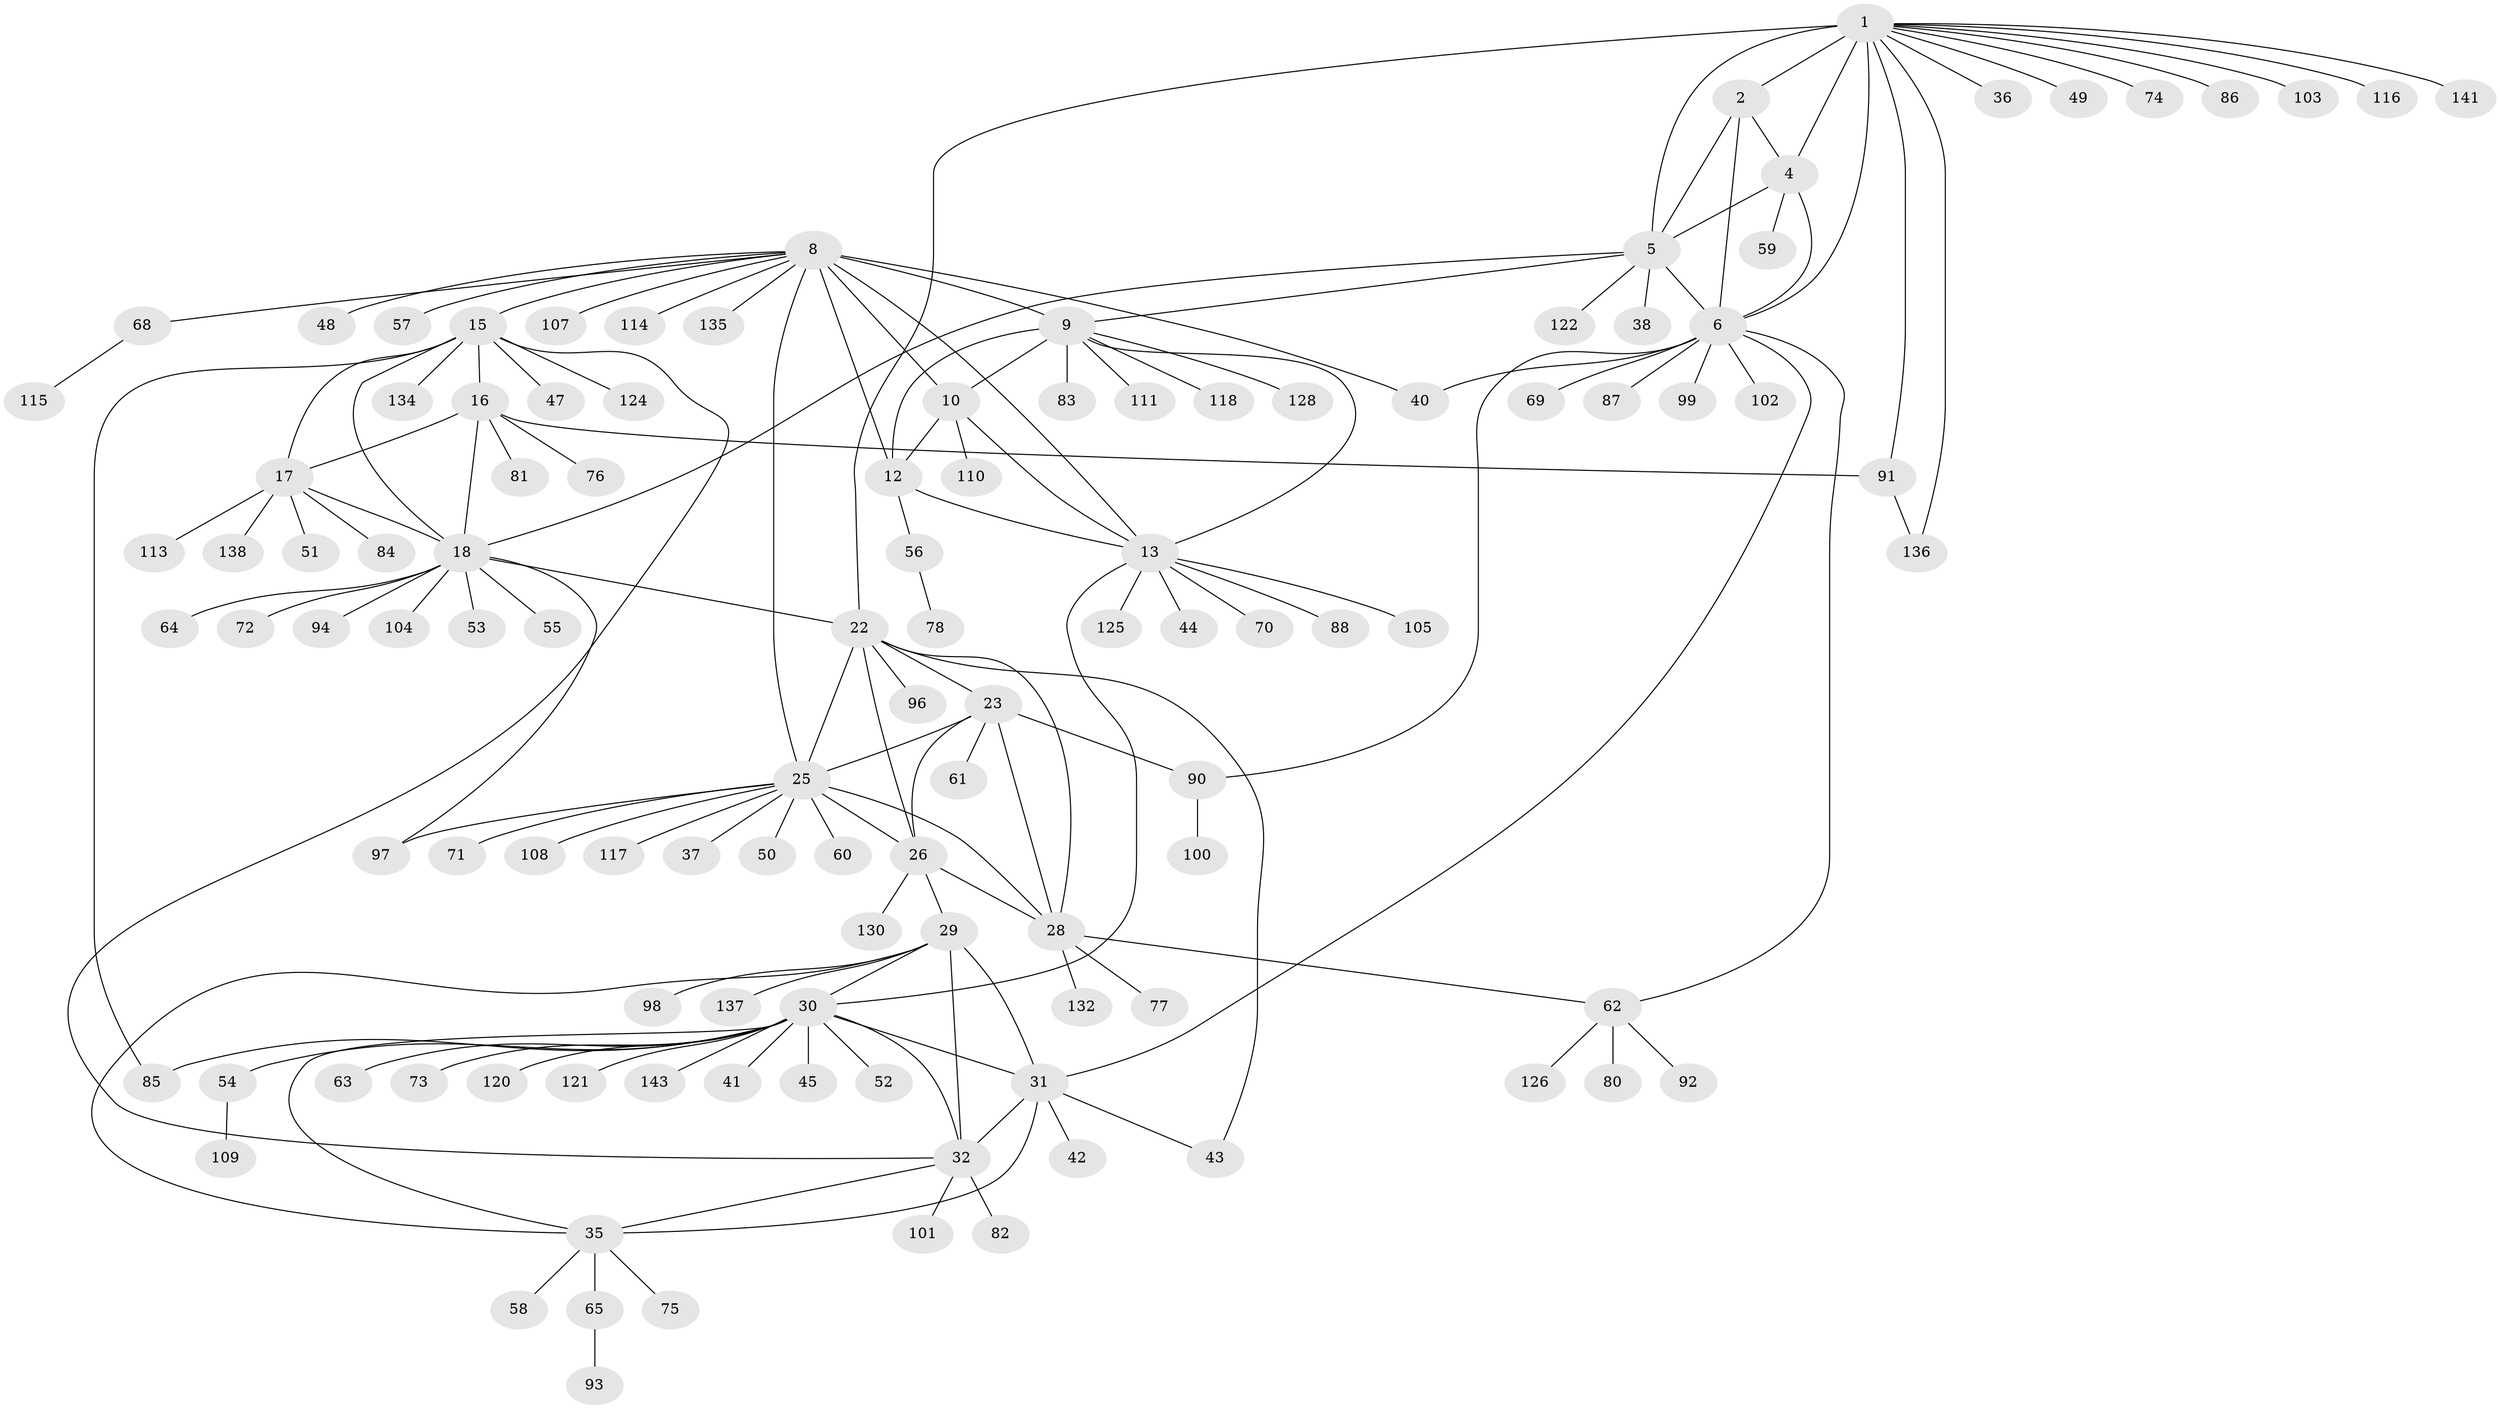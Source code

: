 // Generated by graph-tools (version 1.1) at 2025/52/02/27/25 19:52:17]
// undirected, 114 vertices, 154 edges
graph export_dot {
graph [start="1"]
  node [color=gray90,style=filled];
  1 [super="+3"];
  2 [super="+129"];
  4;
  5 [super="+7"];
  6 [super="+79"];
  8 [super="+11"];
  9 [super="+14"];
  10;
  12 [super="+46"];
  13 [super="+89"];
  15 [super="+21"];
  16 [super="+19"];
  17 [super="+66"];
  18 [super="+20"];
  22 [super="+24"];
  23;
  25 [super="+27"];
  26 [super="+39"];
  28 [super="+112"];
  29 [super="+33"];
  30 [super="+106"];
  31 [super="+34"];
  32 [super="+139"];
  35 [super="+142"];
  36 [super="+131"];
  37;
  38;
  40 [super="+95"];
  41;
  42;
  43;
  44;
  45;
  47;
  48;
  49;
  50;
  51;
  52;
  53;
  54;
  55 [super="+67"];
  56 [super="+119"];
  57;
  58;
  59;
  60;
  61;
  62 [super="+127"];
  63;
  64;
  65;
  68 [super="+140"];
  69;
  70;
  71;
  72;
  73;
  74;
  75;
  76;
  77;
  78;
  80;
  81;
  82;
  83;
  84;
  85;
  86;
  87;
  88;
  90;
  91;
  92;
  93;
  94;
  96;
  97;
  98;
  99 [super="+133"];
  100;
  101;
  102;
  103;
  104;
  105 [super="+123"];
  107;
  108;
  109;
  110;
  111;
  113;
  114;
  115;
  116;
  117;
  118;
  120;
  121;
  122;
  124;
  125;
  126;
  128;
  130;
  132;
  134;
  135;
  136;
  137;
  138;
  141;
  143;
  1 -- 2 [weight=2];
  1 -- 4 [weight=2];
  1 -- 5 [weight=4];
  1 -- 6 [weight=2];
  1 -- 36;
  1 -- 49;
  1 -- 91;
  1 -- 103;
  1 -- 22;
  1 -- 136;
  1 -- 74;
  1 -- 141;
  1 -- 116;
  1 -- 86;
  2 -- 4;
  2 -- 5 [weight=2];
  2 -- 6;
  4 -- 5 [weight=2];
  4 -- 6;
  4 -- 59;
  5 -- 6 [weight=2];
  5 -- 38;
  5 -- 18;
  5 -- 9;
  5 -- 122;
  6 -- 31;
  6 -- 69;
  6 -- 87;
  6 -- 90;
  6 -- 99;
  6 -- 102;
  6 -- 62;
  6 -- 40;
  8 -- 9 [weight=4];
  8 -- 10 [weight=2];
  8 -- 12 [weight=2];
  8 -- 13 [weight=2];
  8 -- 40;
  8 -- 57;
  8 -- 68;
  8 -- 114;
  8 -- 135;
  8 -- 107;
  8 -- 15;
  8 -- 48;
  8 -- 25;
  9 -- 10 [weight=2];
  9 -- 12 [weight=2];
  9 -- 13 [weight=2];
  9 -- 118;
  9 -- 128;
  9 -- 111;
  9 -- 83;
  10 -- 12;
  10 -- 13;
  10 -- 110;
  12 -- 13;
  12 -- 56;
  13 -- 30;
  13 -- 44;
  13 -- 70;
  13 -- 88;
  13 -- 105;
  13 -- 125;
  15 -- 16 [weight=4];
  15 -- 17 [weight=2];
  15 -- 18 [weight=4];
  15 -- 85;
  15 -- 134;
  15 -- 32;
  15 -- 47;
  15 -- 124;
  16 -- 17 [weight=2];
  16 -- 18 [weight=4];
  16 -- 76;
  16 -- 81;
  16 -- 91;
  17 -- 18 [weight=2];
  17 -- 51;
  17 -- 113;
  17 -- 138;
  17 -- 84;
  18 -- 72;
  18 -- 94;
  18 -- 97;
  18 -- 22;
  18 -- 64;
  18 -- 104;
  18 -- 53;
  18 -- 55;
  22 -- 23 [weight=2];
  22 -- 25 [weight=4];
  22 -- 26 [weight=2];
  22 -- 28 [weight=2];
  22 -- 96;
  22 -- 43;
  23 -- 25 [weight=2];
  23 -- 26;
  23 -- 28;
  23 -- 61;
  23 -- 90;
  25 -- 26 [weight=2];
  25 -- 28 [weight=2];
  25 -- 37;
  25 -- 60;
  25 -- 71;
  25 -- 97;
  25 -- 108;
  25 -- 50;
  25 -- 117;
  26 -- 28;
  26 -- 29;
  26 -- 130;
  28 -- 62;
  28 -- 77;
  28 -- 132;
  29 -- 30 [weight=2];
  29 -- 31 [weight=4];
  29 -- 32 [weight=2];
  29 -- 35 [weight=2];
  29 -- 98;
  29 -- 137;
  30 -- 31 [weight=2];
  30 -- 32;
  30 -- 35;
  30 -- 41;
  30 -- 45;
  30 -- 52;
  30 -- 54;
  30 -- 63;
  30 -- 73;
  30 -- 85;
  30 -- 120;
  30 -- 121;
  30 -- 143;
  31 -- 32 [weight=2];
  31 -- 35 [weight=2];
  31 -- 42;
  31 -- 43;
  32 -- 35;
  32 -- 82;
  32 -- 101;
  35 -- 58;
  35 -- 65;
  35 -- 75;
  54 -- 109;
  56 -- 78;
  62 -- 80;
  62 -- 92;
  62 -- 126;
  65 -- 93;
  68 -- 115;
  90 -- 100;
  91 -- 136;
}
